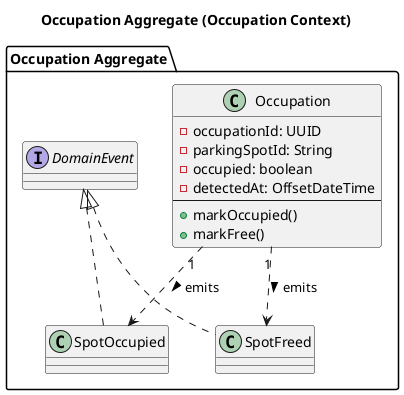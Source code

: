 @startuml
title Occupation Aggregate (Occupation Context)

package "Occupation Aggregate" {
  class Occupation {
    - occupationId: UUID
    - parkingSpotId: String
    - occupied: boolean
    - detectedAt: OffsetDateTime
    --
    + markOccupied()
    + markFree()
  }

  interface DomainEvent

  class SpotOccupied implements DomainEvent
  class SpotFreed implements DomainEvent

  Occupation "1" ..> SpotOccupied : emits >
  Occupation "1" ..> SpotFreed : emits >
}
@enduml

